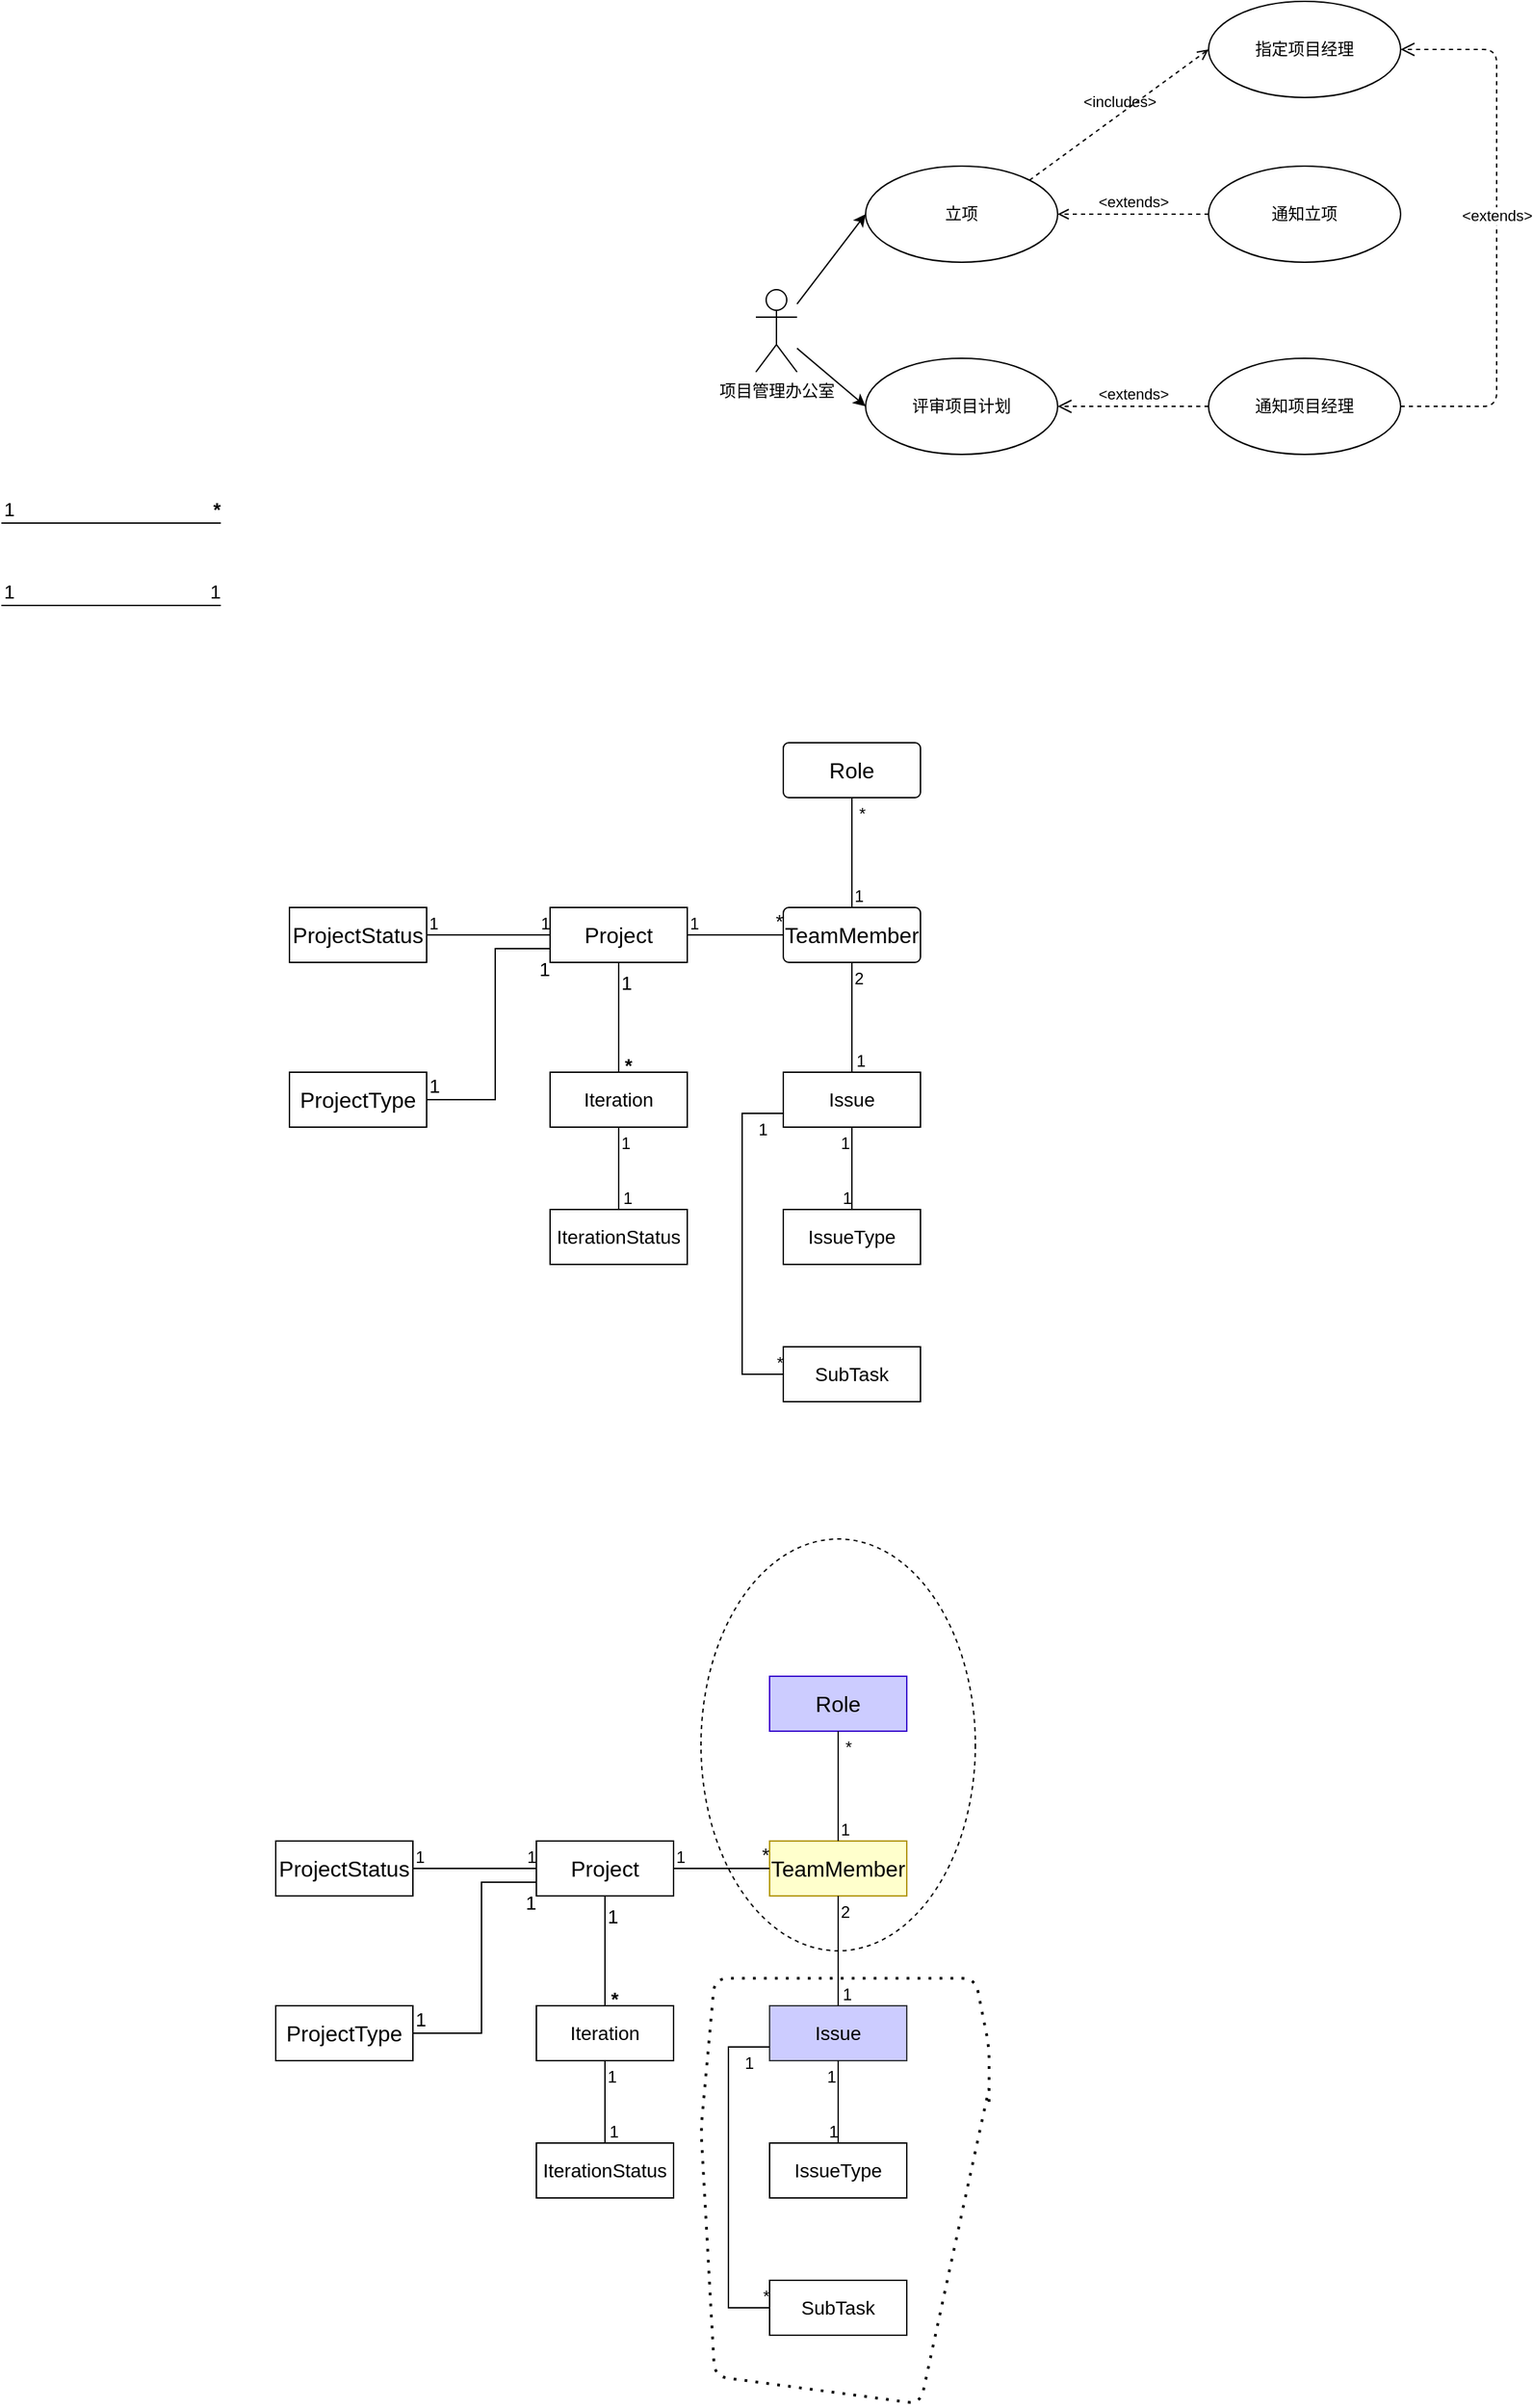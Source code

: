 <mxfile version="14.9.6" type="device"><diagram id="eUNLKxni05ALFvXUiotC" name="第 1 页"><mxGraphModel dx="1576" dy="1215" grid="1" gridSize="10" guides="1" tooltips="1" connect="1" arrows="1" fold="1" page="1" pageScale="1" pageWidth="827" pageHeight="1169" background="none" math="0" shadow="0"><root><mxCell id="0"/><mxCell id="1" parent="0"/><mxCell id="SAubdX-YtG4KK8NmDJ4L-1" value="项目管理办公室" style="shape=umlActor;verticalLabelPosition=bottom;verticalAlign=top;html=1;" vertex="1" parent="1"><mxGeometry x="220" y="700" width="30" height="60" as="geometry"/></mxCell><mxCell id="SAubdX-YtG4KK8NmDJ4L-2" value="立项" style="ellipse;whiteSpace=wrap;html=1;" vertex="1" parent="1"><mxGeometry x="300" y="610" width="140" height="70" as="geometry"/></mxCell><mxCell id="SAubdX-YtG4KK8NmDJ4L-3" value="评审项目计划" style="ellipse;whiteSpace=wrap;html=1;" vertex="1" parent="1"><mxGeometry x="300" y="750" width="140" height="70" as="geometry"/></mxCell><mxCell id="SAubdX-YtG4KK8NmDJ4L-4" value="&amp;lt;extends&amp;gt;" style="html=1;verticalAlign=bottom;labelBackgroundColor=none;endArrow=open;endFill=0;dashed=1;exitX=0;exitY=0.5;exitDx=0;exitDy=0;entryX=1;entryY=0.5;entryDx=0;entryDy=0;" edge="1" parent="1" source="SAubdX-YtG4KK8NmDJ4L-11" target="SAubdX-YtG4KK8NmDJ4L-2"><mxGeometry width="160" relative="1" as="geometry"><mxPoint x="539" y="635" as="sourcePoint"/><mxPoint x="439" y="635" as="targetPoint"/></mxGeometry></mxCell><mxCell id="SAubdX-YtG4KK8NmDJ4L-7" value="" style="endArrow=classic;html=1;entryX=0;entryY=0.5;entryDx=0;entryDy=0;" edge="1" parent="1" source="SAubdX-YtG4KK8NmDJ4L-1" target="SAubdX-YtG4KK8NmDJ4L-2"><mxGeometry width="50" height="50" relative="1" as="geometry"><mxPoint x="220" y="730" as="sourcePoint"/><mxPoint x="340" y="640" as="targetPoint"/></mxGeometry></mxCell><mxCell id="SAubdX-YtG4KK8NmDJ4L-8" value="" style="endArrow=classic;html=1;entryX=0;entryY=0.5;entryDx=0;entryDy=0;" edge="1" parent="1" source="SAubdX-YtG4KK8NmDJ4L-1" target="SAubdX-YtG4KK8NmDJ4L-3"><mxGeometry width="50" height="50" relative="1" as="geometry"><mxPoint x="230" y="730" as="sourcePoint"/><mxPoint x="440" y="670" as="targetPoint"/></mxGeometry></mxCell><mxCell id="SAubdX-YtG4KK8NmDJ4L-11" value="通知立项" style="ellipse;whiteSpace=wrap;html=1;" vertex="1" parent="1"><mxGeometry x="550" y="610" width="140" height="70" as="geometry"/></mxCell><mxCell id="SAubdX-YtG4KK8NmDJ4L-12" value="指定项目经理" style="ellipse;whiteSpace=wrap;html=1;" vertex="1" parent="1"><mxGeometry x="550" y="490" width="140" height="70" as="geometry"/></mxCell><mxCell id="SAubdX-YtG4KK8NmDJ4L-13" value="通知项目经理" style="ellipse;whiteSpace=wrap;html=1;" vertex="1" parent="1"><mxGeometry x="550" y="750" width="140" height="70" as="geometry"/></mxCell><mxCell id="SAubdX-YtG4KK8NmDJ4L-16" value="&amp;lt;extends&amp;gt;" style="html=1;verticalAlign=bottom;endArrow=open;dashed=1;endSize=8;exitX=0;exitY=0.5;exitDx=0;exitDy=0;entryX=1;entryY=0.5;entryDx=0;entryDy=0;" edge="1" parent="1" source="SAubdX-YtG4KK8NmDJ4L-13" target="SAubdX-YtG4KK8NmDJ4L-3"><mxGeometry relative="1" as="geometry"><mxPoint x="450" y="690" as="sourcePoint"/><mxPoint x="370" y="690" as="targetPoint"/></mxGeometry></mxCell><mxCell id="SAubdX-YtG4KK8NmDJ4L-18" value="&amp;lt;extends&amp;gt;" style="html=1;verticalAlign=bottom;endArrow=open;dashed=1;endSize=8;exitX=1;exitY=0.5;exitDx=0;exitDy=0;entryX=1;entryY=0.5;entryDx=0;entryDy=0;" edge="1" parent="1" source="SAubdX-YtG4KK8NmDJ4L-13" target="SAubdX-YtG4KK8NmDJ4L-12"><mxGeometry relative="1" as="geometry"><mxPoint x="450" y="690" as="sourcePoint"/><mxPoint x="370" y="690" as="targetPoint"/><Array as="points"><mxPoint x="760" y="785"/><mxPoint x="760" y="525"/></Array></mxGeometry></mxCell><mxCell id="SAubdX-YtG4KK8NmDJ4L-19" value="&amp;lt;includes&amp;gt;" style="html=1;verticalAlign=bottom;labelBackgroundColor=none;endArrow=open;endFill=0;dashed=1;exitX=1;exitY=0;exitDx=0;exitDy=0;entryX=0;entryY=0.5;entryDx=0;entryDy=0;" edge="1" parent="1" source="SAubdX-YtG4KK8NmDJ4L-2" target="SAubdX-YtG4KK8NmDJ4L-12"><mxGeometry width="160" relative="1" as="geometry"><mxPoint x="380" y="470" as="sourcePoint"/><mxPoint x="280" y="470" as="targetPoint"/></mxGeometry></mxCell><mxCell id="SAubdX-YtG4KK8NmDJ4L-20" value="TeamMember" style="rounded=1;arcSize=10;whiteSpace=wrap;html=1;align=center;fontSize=16;" vertex="1" parent="1"><mxGeometry x="240" y="1150" width="100" height="40" as="geometry"/></mxCell><mxCell id="SAubdX-YtG4KK8NmDJ4L-21" value="Role" style="rounded=1;arcSize=10;whiteSpace=wrap;html=1;align=center;fontSize=16;" vertex="1" parent="1"><mxGeometry x="240" y="1030" width="100" height="40" as="geometry"/></mxCell><mxCell id="SAubdX-YtG4KK8NmDJ4L-23" value="" style="endArrow=none;html=1;rounded=0;fontSize=16;exitX=0.5;exitY=0;exitDx=0;exitDy=0;entryX=0.5;entryY=1;entryDx=0;entryDy=0;" edge="1" parent="1" source="SAubdX-YtG4KK8NmDJ4L-20" target="SAubdX-YtG4KK8NmDJ4L-21"><mxGeometry relative="1" as="geometry"><mxPoint x="390" y="1330" as="sourcePoint"/><mxPoint x="550" y="1330" as="targetPoint"/></mxGeometry></mxCell><mxCell id="SAubdX-YtG4KK8NmDJ4L-24" value="1" style="resizable=0;html=1;align=left;verticalAlign=bottom;" connectable="0" vertex="1" parent="SAubdX-YtG4KK8NmDJ4L-23"><mxGeometry x="-1" relative="1" as="geometry"/></mxCell><mxCell id="SAubdX-YtG4KK8NmDJ4L-25" value="*" style="resizable=0;html=1;align=right;verticalAlign=bottom;" connectable="0" vertex="1" parent="SAubdX-YtG4KK8NmDJ4L-23"><mxGeometry x="1" relative="1" as="geometry"><mxPoint x="10" y="20" as="offset"/></mxGeometry></mxCell><mxCell id="SAubdX-YtG4KK8NmDJ4L-26" value="Project" style="whiteSpace=wrap;html=1;align=center;fontSize=16;" vertex="1" parent="1"><mxGeometry x="70" y="1150" width="100" height="40" as="geometry"/></mxCell><mxCell id="SAubdX-YtG4KK8NmDJ4L-27" value="ProjectStatus" style="whiteSpace=wrap;html=1;align=center;fontSize=16;" vertex="1" parent="1"><mxGeometry x="-120" y="1150" width="100" height="40" as="geometry"/></mxCell><mxCell id="SAubdX-YtG4KK8NmDJ4L-28" value="ProjectType" style="whiteSpace=wrap;html=1;align=center;fontSize=16;" vertex="1" parent="1"><mxGeometry x="-120" y="1270" width="100" height="40" as="geometry"/></mxCell><mxCell id="SAubdX-YtG4KK8NmDJ4L-29" value="" style="endArrow=none;html=1;rounded=0;fontSize=16;entryX=0;entryY=0.5;entryDx=0;entryDy=0;exitX=1;exitY=0.5;exitDx=0;exitDy=0;" edge="1" parent="1" source="SAubdX-YtG4KK8NmDJ4L-27" target="SAubdX-YtG4KK8NmDJ4L-26"><mxGeometry relative="1" as="geometry"><mxPoint x="-80" y="1130" as="sourcePoint"/><mxPoint x="80" y="1130" as="targetPoint"/></mxGeometry></mxCell><mxCell id="SAubdX-YtG4KK8NmDJ4L-30" value="1" style="resizable=0;html=1;align=left;verticalAlign=bottom;" connectable="0" vertex="1" parent="SAubdX-YtG4KK8NmDJ4L-29"><mxGeometry x="-1" relative="1" as="geometry"/></mxCell><mxCell id="SAubdX-YtG4KK8NmDJ4L-31" value="1" style="resizable=0;html=1;align=right;verticalAlign=bottom;" connectable="0" vertex="1" parent="SAubdX-YtG4KK8NmDJ4L-29"><mxGeometry x="1" relative="1" as="geometry"/></mxCell><mxCell id="SAubdX-YtG4KK8NmDJ4L-35" value="" style="endArrow=none;html=1;rounded=0;fontSize=16;entryX=0;entryY=0.5;entryDx=0;entryDy=0;exitX=1;exitY=0.5;exitDx=0;exitDy=0;" edge="1" parent="1" source="SAubdX-YtG4KK8NmDJ4L-26" target="SAubdX-YtG4KK8NmDJ4L-20"><mxGeometry relative="1" as="geometry"><mxPoint x="-80" y="1130" as="sourcePoint"/><mxPoint x="80" y="1130" as="targetPoint"/></mxGeometry></mxCell><mxCell id="SAubdX-YtG4KK8NmDJ4L-36" value="1" style="resizable=0;html=1;align=left;verticalAlign=bottom;fontSize=12;" connectable="0" vertex="1" parent="SAubdX-YtG4KK8NmDJ4L-35"><mxGeometry x="-1" relative="1" as="geometry"/></mxCell><mxCell id="SAubdX-YtG4KK8NmDJ4L-37" value="*" style="resizable=0;html=1;align=right;verticalAlign=bottom;fontSize=14;" connectable="0" vertex="1" parent="SAubdX-YtG4KK8NmDJ4L-35"><mxGeometry x="1" relative="1" as="geometry"/></mxCell><mxCell id="SAubdX-YtG4KK8NmDJ4L-38" value="" style="endArrow=none;html=1;rounded=0;fontSize=14;" edge="1" parent="1"><mxGeometry relative="1" as="geometry"><mxPoint x="-330" y="870" as="sourcePoint"/><mxPoint x="-170" y="870" as="targetPoint"/></mxGeometry></mxCell><mxCell id="SAubdX-YtG4KK8NmDJ4L-39" value="1" style="resizable=0;html=1;align=left;verticalAlign=bottom;fontSize=14;" connectable="0" vertex="1" parent="SAubdX-YtG4KK8NmDJ4L-38"><mxGeometry x="-1" relative="1" as="geometry"/></mxCell><mxCell id="SAubdX-YtG4KK8NmDJ4L-40" value="*" style="resizable=0;html=1;align=right;verticalAlign=bottom;fontSize=14;fontStyle=1" connectable="0" vertex="1" parent="SAubdX-YtG4KK8NmDJ4L-38"><mxGeometry x="1" relative="1" as="geometry"/></mxCell><mxCell id="SAubdX-YtG4KK8NmDJ4L-41" value="" style="endArrow=none;html=1;rounded=0;fontSize=14;" edge="1" parent="1"><mxGeometry relative="1" as="geometry"><mxPoint x="-330" y="930" as="sourcePoint"/><mxPoint x="-170" y="930" as="targetPoint"/></mxGeometry></mxCell><mxCell id="SAubdX-YtG4KK8NmDJ4L-42" value="1" style="resizable=0;html=1;align=left;verticalAlign=bottom;fontSize=14;" connectable="0" vertex="1" parent="SAubdX-YtG4KK8NmDJ4L-41"><mxGeometry x="-1" relative="1" as="geometry"/></mxCell><mxCell id="SAubdX-YtG4KK8NmDJ4L-43" value="1" style="resizable=0;html=1;align=right;verticalAlign=bottom;fontSize=14;fontStyle=0" connectable="0" vertex="1" parent="SAubdX-YtG4KK8NmDJ4L-41"><mxGeometry x="1" relative="1" as="geometry"/></mxCell><mxCell id="SAubdX-YtG4KK8NmDJ4L-46" value="" style="endArrow=none;html=1;rounded=0;fontSize=14;exitX=1;exitY=0.5;exitDx=0;exitDy=0;entryX=0;entryY=0.75;entryDx=0;entryDy=0;" edge="1" parent="1" source="SAubdX-YtG4KK8NmDJ4L-28" target="SAubdX-YtG4KK8NmDJ4L-26"><mxGeometry relative="1" as="geometry"><mxPoint x="50" y="1289.5" as="sourcePoint"/><mxPoint x="210" y="1289.5" as="targetPoint"/><Array as="points"><mxPoint x="30" y="1290"/><mxPoint x="30" y="1180"/></Array></mxGeometry></mxCell><mxCell id="SAubdX-YtG4KK8NmDJ4L-47" value="1" style="resizable=0;html=1;align=left;verticalAlign=bottom;fontSize=14;" connectable="0" vertex="1" parent="SAubdX-YtG4KK8NmDJ4L-46"><mxGeometry x="-1" relative="1" as="geometry"/></mxCell><mxCell id="SAubdX-YtG4KK8NmDJ4L-48" value="1" style="resizable=0;html=1;align=right;verticalAlign=top;fontSize=14;fontStyle=0" connectable="0" vertex="1" parent="SAubdX-YtG4KK8NmDJ4L-46"><mxGeometry x="1" relative="1" as="geometry"/></mxCell><mxCell id="SAubdX-YtG4KK8NmDJ4L-49" value="Iteration" style="whiteSpace=wrap;html=1;align=center;fontSize=14;" vertex="1" parent="1"><mxGeometry x="70" y="1270" width="100" height="40" as="geometry"/></mxCell><mxCell id="SAubdX-YtG4KK8NmDJ4L-50" value="" style="endArrow=none;html=1;rounded=0;fontSize=14;entryX=0.5;entryY=0;entryDx=0;entryDy=0;exitX=0.5;exitY=1;exitDx=0;exitDy=0;" edge="1" parent="1" source="SAubdX-YtG4KK8NmDJ4L-26" target="SAubdX-YtG4KK8NmDJ4L-49"><mxGeometry relative="1" as="geometry"><mxPoint x="-320" y="880" as="sourcePoint"/><mxPoint x="-160" y="880" as="targetPoint"/></mxGeometry></mxCell><mxCell id="SAubdX-YtG4KK8NmDJ4L-51" value="1" style="resizable=0;html=1;align=left;verticalAlign=top;fontSize=14;" connectable="0" vertex="1" parent="SAubdX-YtG4KK8NmDJ4L-50"><mxGeometry x="-1" relative="1" as="geometry"/></mxCell><mxCell id="SAubdX-YtG4KK8NmDJ4L-52" value="*" style="resizable=0;html=1;align=right;verticalAlign=top;fontSize=14;fontStyle=1" connectable="0" vertex="1" parent="SAubdX-YtG4KK8NmDJ4L-50"><mxGeometry x="1" relative="1" as="geometry"><mxPoint x="10" y="-20" as="offset"/></mxGeometry></mxCell><mxCell id="SAubdX-YtG4KK8NmDJ4L-53" value="IterationStatus" style="whiteSpace=wrap;html=1;align=center;fontSize=14;" vertex="1" parent="1"><mxGeometry x="70" y="1370" width="100" height="40" as="geometry"/></mxCell><mxCell id="SAubdX-YtG4KK8NmDJ4L-55" value="" style="endArrow=none;html=1;rounded=0;fontSize=14;strokeColor=#000000;exitX=0.5;exitY=1;exitDx=0;exitDy=0;entryX=0.5;entryY=0;entryDx=0;entryDy=0;" edge="1" parent="1" source="SAubdX-YtG4KK8NmDJ4L-49" target="SAubdX-YtG4KK8NmDJ4L-53"><mxGeometry relative="1" as="geometry"><mxPoint x="-80" y="1330" as="sourcePoint"/><mxPoint x="80" y="1330" as="targetPoint"/></mxGeometry></mxCell><mxCell id="SAubdX-YtG4KK8NmDJ4L-56" value="1" style="resizable=0;html=1;align=left;verticalAlign=bottom;" connectable="0" vertex="1" parent="SAubdX-YtG4KK8NmDJ4L-55"><mxGeometry x="-1" relative="1" as="geometry"><mxPoint y="20" as="offset"/></mxGeometry></mxCell><mxCell id="SAubdX-YtG4KK8NmDJ4L-57" value="1" style="resizable=0;html=1;align=right;verticalAlign=bottom;" connectable="0" vertex="1" parent="SAubdX-YtG4KK8NmDJ4L-55"><mxGeometry x="1" relative="1" as="geometry"><mxPoint x="10" as="offset"/></mxGeometry></mxCell><mxCell id="SAubdX-YtG4KK8NmDJ4L-58" value="Issue" style="whiteSpace=wrap;html=1;align=center;fontSize=14;" vertex="1" parent="1"><mxGeometry x="240" y="1270" width="100" height="40" as="geometry"/></mxCell><mxCell id="SAubdX-YtG4KK8NmDJ4L-59" value="" style="endArrow=none;html=1;rounded=0;fontSize=14;strokeColor=#000000;exitX=0.5;exitY=1;exitDx=0;exitDy=0;entryX=0.5;entryY=0;entryDx=0;entryDy=0;" edge="1" parent="1" source="SAubdX-YtG4KK8NmDJ4L-20" target="SAubdX-YtG4KK8NmDJ4L-58"><mxGeometry relative="1" as="geometry"><mxPoint x="-80" y="1330" as="sourcePoint"/><mxPoint x="80" y="1330" as="targetPoint"/></mxGeometry></mxCell><mxCell id="SAubdX-YtG4KK8NmDJ4L-60" value="2" style="resizable=0;html=1;align=left;verticalAlign=bottom;" connectable="0" vertex="1" parent="SAubdX-YtG4KK8NmDJ4L-59"><mxGeometry x="-1" relative="1" as="geometry"><mxPoint y="20" as="offset"/></mxGeometry></mxCell><mxCell id="SAubdX-YtG4KK8NmDJ4L-61" value="1" style="resizable=0;html=1;align=right;verticalAlign=bottom;" connectable="0" vertex="1" parent="SAubdX-YtG4KK8NmDJ4L-59"><mxGeometry x="1" relative="1" as="geometry"><mxPoint x="10" as="offset"/></mxGeometry></mxCell><mxCell id="SAubdX-YtG4KK8NmDJ4L-62" value="IssueType" style="whiteSpace=wrap;html=1;align=center;fontSize=14;" vertex="1" parent="1"><mxGeometry x="240" y="1370" width="100" height="40" as="geometry"/></mxCell><mxCell id="SAubdX-YtG4KK8NmDJ4L-63" value="SubTask" style="whiteSpace=wrap;html=1;align=center;fontSize=14;" vertex="1" parent="1"><mxGeometry x="240" y="1470" width="100" height="40" as="geometry"/></mxCell><mxCell id="SAubdX-YtG4KK8NmDJ4L-64" value="" style="endArrow=none;html=1;rounded=0;fontSize=14;strokeColor=#000000;exitX=0.5;exitY=1;exitDx=0;exitDy=0;entryX=0.5;entryY=0;entryDx=0;entryDy=0;" edge="1" parent="1" source="SAubdX-YtG4KK8NmDJ4L-58" target="SAubdX-YtG4KK8NmDJ4L-62"><mxGeometry relative="1" as="geometry"><mxPoint x="-10" y="1430" as="sourcePoint"/><mxPoint x="150" y="1430" as="targetPoint"/></mxGeometry></mxCell><mxCell id="SAubdX-YtG4KK8NmDJ4L-65" value="1" style="resizable=0;html=1;align=left;verticalAlign=bottom;" connectable="0" vertex="1" parent="SAubdX-YtG4KK8NmDJ4L-64"><mxGeometry x="-1" relative="1" as="geometry"><mxPoint x="-10" y="20" as="offset"/></mxGeometry></mxCell><mxCell id="SAubdX-YtG4KK8NmDJ4L-66" value="1" style="resizable=0;html=1;align=right;verticalAlign=bottom;" connectable="0" vertex="1" parent="SAubdX-YtG4KK8NmDJ4L-64"><mxGeometry x="1" relative="1" as="geometry"/></mxCell><mxCell id="SAubdX-YtG4KK8NmDJ4L-67" value="" style="endArrow=none;html=1;rounded=0;fontSize=14;strokeColor=#000000;exitX=0;exitY=0.75;exitDx=0;exitDy=0;entryX=0;entryY=0.5;entryDx=0;entryDy=0;" edge="1" parent="1" source="SAubdX-YtG4KK8NmDJ4L-58" target="SAubdX-YtG4KK8NmDJ4L-63"><mxGeometry relative="1" as="geometry"><mxPoint x="-10" y="1430" as="sourcePoint"/><mxPoint x="150" y="1430" as="targetPoint"/><Array as="points"><mxPoint x="210" y="1300"/><mxPoint x="210" y="1490"/></Array></mxGeometry></mxCell><mxCell id="SAubdX-YtG4KK8NmDJ4L-68" value="1" style="resizable=0;html=1;align=left;verticalAlign=bottom;" connectable="0" vertex="1" parent="SAubdX-YtG4KK8NmDJ4L-67"><mxGeometry x="-1" relative="1" as="geometry"><mxPoint x="-20" y="20" as="offset"/></mxGeometry></mxCell><mxCell id="SAubdX-YtG4KK8NmDJ4L-69" value="*" style="resizable=0;html=1;align=right;verticalAlign=bottom;" connectable="0" vertex="1" parent="SAubdX-YtG4KK8NmDJ4L-67"><mxGeometry x="1" relative="1" as="geometry"/></mxCell><mxCell id="SAubdX-YtG4KK8NmDJ4L-107" value="TeamMember" style="rounded=0;arcSize=10;whiteSpace=wrap;html=1;align=center;fontSize=16;strokeColor=#B09500;fillColor=#FFFFCC;" vertex="1" parent="1"><mxGeometry x="230" y="1830" width="100" height="40" as="geometry"/></mxCell><mxCell id="SAubdX-YtG4KK8NmDJ4L-108" value="Role" style="rounded=0;arcSize=10;whiteSpace=wrap;html=1;align=center;fontSize=16;strokeColor=#3700CC;fillColor=#CCCCFF;" vertex="1" parent="1"><mxGeometry x="230" y="1710" width="100" height="40" as="geometry"/></mxCell><mxCell id="SAubdX-YtG4KK8NmDJ4L-109" value="" style="endArrow=none;html=1;rounded=0;fontSize=16;exitX=0.5;exitY=0;exitDx=0;exitDy=0;entryX=0.5;entryY=1;entryDx=0;entryDy=0;" edge="1" parent="1" source="SAubdX-YtG4KK8NmDJ4L-107" target="SAubdX-YtG4KK8NmDJ4L-108"><mxGeometry relative="1" as="geometry"><mxPoint x="380" y="2010" as="sourcePoint"/><mxPoint x="540" y="2010" as="targetPoint"/></mxGeometry></mxCell><mxCell id="SAubdX-YtG4KK8NmDJ4L-110" value="1" style="resizable=0;html=1;align=left;verticalAlign=bottom;" connectable="0" vertex="1" parent="SAubdX-YtG4KK8NmDJ4L-109"><mxGeometry x="-1" relative="1" as="geometry"/></mxCell><mxCell id="SAubdX-YtG4KK8NmDJ4L-111" value="*" style="resizable=0;html=1;align=right;verticalAlign=bottom;" connectable="0" vertex="1" parent="SAubdX-YtG4KK8NmDJ4L-109"><mxGeometry x="1" relative="1" as="geometry"><mxPoint x="10" y="20" as="offset"/></mxGeometry></mxCell><mxCell id="SAubdX-YtG4KK8NmDJ4L-112" value="Project" style="whiteSpace=wrap;html=1;align=center;fontSize=16;" vertex="1" parent="1"><mxGeometry x="60" y="1830" width="100" height="40" as="geometry"/></mxCell><mxCell id="SAubdX-YtG4KK8NmDJ4L-113" value="ProjectStatus" style="whiteSpace=wrap;html=1;align=center;fontSize=16;" vertex="1" parent="1"><mxGeometry x="-130" y="1830" width="100" height="40" as="geometry"/></mxCell><mxCell id="SAubdX-YtG4KK8NmDJ4L-114" value="ProjectType" style="whiteSpace=wrap;html=1;align=center;fontSize=16;" vertex="1" parent="1"><mxGeometry x="-130" y="1950" width="100" height="40" as="geometry"/></mxCell><mxCell id="SAubdX-YtG4KK8NmDJ4L-115" value="" style="endArrow=none;html=1;rounded=0;fontSize=16;entryX=0;entryY=0.5;entryDx=0;entryDy=0;exitX=1;exitY=0.5;exitDx=0;exitDy=0;" edge="1" parent="1" source="SAubdX-YtG4KK8NmDJ4L-113" target="SAubdX-YtG4KK8NmDJ4L-112"><mxGeometry relative="1" as="geometry"><mxPoint x="-90" y="1810" as="sourcePoint"/><mxPoint x="70" y="1810" as="targetPoint"/></mxGeometry></mxCell><mxCell id="SAubdX-YtG4KK8NmDJ4L-116" value="1" style="resizable=0;html=1;align=left;verticalAlign=bottom;" connectable="0" vertex="1" parent="SAubdX-YtG4KK8NmDJ4L-115"><mxGeometry x="-1" relative="1" as="geometry"/></mxCell><mxCell id="SAubdX-YtG4KK8NmDJ4L-117" value="1" style="resizable=0;html=1;align=right;verticalAlign=bottom;" connectable="0" vertex="1" parent="SAubdX-YtG4KK8NmDJ4L-115"><mxGeometry x="1" relative="1" as="geometry"/></mxCell><mxCell id="SAubdX-YtG4KK8NmDJ4L-118" value="" style="endArrow=none;html=1;rounded=0;fontSize=16;entryX=0;entryY=0.5;entryDx=0;entryDy=0;exitX=1;exitY=0.5;exitDx=0;exitDy=0;" edge="1" parent="1" source="SAubdX-YtG4KK8NmDJ4L-112" target="SAubdX-YtG4KK8NmDJ4L-107"><mxGeometry relative="1" as="geometry"><mxPoint x="-90" y="1810" as="sourcePoint"/><mxPoint x="70" y="1810" as="targetPoint"/></mxGeometry></mxCell><mxCell id="SAubdX-YtG4KK8NmDJ4L-119" value="1" style="resizable=0;html=1;align=left;verticalAlign=bottom;fontSize=12;" connectable="0" vertex="1" parent="SAubdX-YtG4KK8NmDJ4L-118"><mxGeometry x="-1" relative="1" as="geometry"/></mxCell><mxCell id="SAubdX-YtG4KK8NmDJ4L-120" value="*" style="resizable=0;html=1;align=right;verticalAlign=bottom;fontSize=14;" connectable="0" vertex="1" parent="SAubdX-YtG4KK8NmDJ4L-118"><mxGeometry x="1" relative="1" as="geometry"/></mxCell><mxCell id="SAubdX-YtG4KK8NmDJ4L-121" value="" style="endArrow=none;html=1;rounded=0;fontSize=14;exitX=1;exitY=0.5;exitDx=0;exitDy=0;entryX=0;entryY=0.75;entryDx=0;entryDy=0;" edge="1" parent="1" source="SAubdX-YtG4KK8NmDJ4L-114" target="SAubdX-YtG4KK8NmDJ4L-112"><mxGeometry relative="1" as="geometry"><mxPoint x="40" y="1969.5" as="sourcePoint"/><mxPoint x="200" y="1969.5" as="targetPoint"/><Array as="points"><mxPoint x="20" y="1970"/><mxPoint x="20" y="1860"/></Array></mxGeometry></mxCell><mxCell id="SAubdX-YtG4KK8NmDJ4L-122" value="1" style="resizable=0;html=1;align=left;verticalAlign=bottom;fontSize=14;" connectable="0" vertex="1" parent="SAubdX-YtG4KK8NmDJ4L-121"><mxGeometry x="-1" relative="1" as="geometry"/></mxCell><mxCell id="SAubdX-YtG4KK8NmDJ4L-123" value="1" style="resizable=0;html=1;align=right;verticalAlign=top;fontSize=14;fontStyle=0" connectable="0" vertex="1" parent="SAubdX-YtG4KK8NmDJ4L-121"><mxGeometry x="1" relative="1" as="geometry"/></mxCell><mxCell id="SAubdX-YtG4KK8NmDJ4L-124" value="Iteration" style="whiteSpace=wrap;html=1;align=center;fontSize=14;" vertex="1" parent="1"><mxGeometry x="60" y="1950" width="100" height="40" as="geometry"/></mxCell><mxCell id="SAubdX-YtG4KK8NmDJ4L-125" value="" style="endArrow=none;html=1;rounded=0;fontSize=14;entryX=0.5;entryY=0;entryDx=0;entryDy=0;exitX=0.5;exitY=1;exitDx=0;exitDy=0;" edge="1" parent="1" source="SAubdX-YtG4KK8NmDJ4L-112" target="SAubdX-YtG4KK8NmDJ4L-124"><mxGeometry relative="1" as="geometry"><mxPoint x="-330" y="1560" as="sourcePoint"/><mxPoint x="-170" y="1560" as="targetPoint"/></mxGeometry></mxCell><mxCell id="SAubdX-YtG4KK8NmDJ4L-126" value="1" style="resizable=0;html=1;align=left;verticalAlign=top;fontSize=14;" connectable="0" vertex="1" parent="SAubdX-YtG4KK8NmDJ4L-125"><mxGeometry x="-1" relative="1" as="geometry"/></mxCell><mxCell id="SAubdX-YtG4KK8NmDJ4L-127" value="*" style="resizable=0;html=1;align=right;verticalAlign=top;fontSize=14;fontStyle=1" connectable="0" vertex="1" parent="SAubdX-YtG4KK8NmDJ4L-125"><mxGeometry x="1" relative="1" as="geometry"><mxPoint x="10" y="-20" as="offset"/></mxGeometry></mxCell><mxCell id="SAubdX-YtG4KK8NmDJ4L-128" value="IterationStatus" style="whiteSpace=wrap;html=1;align=center;fontSize=14;" vertex="1" parent="1"><mxGeometry x="60" y="2050" width="100" height="40" as="geometry"/></mxCell><mxCell id="SAubdX-YtG4KK8NmDJ4L-129" value="" style="endArrow=none;html=1;rounded=0;fontSize=14;strokeColor=#000000;exitX=0.5;exitY=1;exitDx=0;exitDy=0;entryX=0.5;entryY=0;entryDx=0;entryDy=0;" edge="1" parent="1" source="SAubdX-YtG4KK8NmDJ4L-124" target="SAubdX-YtG4KK8NmDJ4L-128"><mxGeometry relative="1" as="geometry"><mxPoint x="-90" y="2010" as="sourcePoint"/><mxPoint x="70" y="2010" as="targetPoint"/></mxGeometry></mxCell><mxCell id="SAubdX-YtG4KK8NmDJ4L-130" value="1" style="resizable=0;html=1;align=left;verticalAlign=bottom;" connectable="0" vertex="1" parent="SAubdX-YtG4KK8NmDJ4L-129"><mxGeometry x="-1" relative="1" as="geometry"><mxPoint y="20" as="offset"/></mxGeometry></mxCell><mxCell id="SAubdX-YtG4KK8NmDJ4L-131" value="1" style="resizable=0;html=1;align=right;verticalAlign=bottom;" connectable="0" vertex="1" parent="SAubdX-YtG4KK8NmDJ4L-129"><mxGeometry x="1" relative="1" as="geometry"><mxPoint x="10" as="offset"/></mxGeometry></mxCell><mxCell id="SAubdX-YtG4KK8NmDJ4L-132" value="Issue" style="whiteSpace=wrap;html=1;align=center;fontSize=14;strokeColor=#36393d;fillColor=#CCCCFF;" vertex="1" parent="1"><mxGeometry x="230" y="1950" width="100" height="40" as="geometry"/></mxCell><mxCell id="SAubdX-YtG4KK8NmDJ4L-133" value="" style="endArrow=none;html=1;rounded=0;fontSize=14;strokeColor=#000000;exitX=0.5;exitY=1;exitDx=0;exitDy=0;entryX=0.5;entryY=0;entryDx=0;entryDy=0;" edge="1" parent="1" source="SAubdX-YtG4KK8NmDJ4L-107" target="SAubdX-YtG4KK8NmDJ4L-132"><mxGeometry relative="1" as="geometry"><mxPoint x="-90" y="2010" as="sourcePoint"/><mxPoint x="70" y="2010" as="targetPoint"/></mxGeometry></mxCell><mxCell id="SAubdX-YtG4KK8NmDJ4L-134" value="2" style="resizable=0;html=1;align=left;verticalAlign=bottom;" connectable="0" vertex="1" parent="SAubdX-YtG4KK8NmDJ4L-133"><mxGeometry x="-1" relative="1" as="geometry"><mxPoint y="20" as="offset"/></mxGeometry></mxCell><mxCell id="SAubdX-YtG4KK8NmDJ4L-135" value="1" style="resizable=0;html=1;align=right;verticalAlign=bottom;" connectable="0" vertex="1" parent="SAubdX-YtG4KK8NmDJ4L-133"><mxGeometry x="1" relative="1" as="geometry"><mxPoint x="10" as="offset"/></mxGeometry></mxCell><mxCell id="SAubdX-YtG4KK8NmDJ4L-136" value="IssueType" style="whiteSpace=wrap;html=1;align=center;fontSize=14;" vertex="1" parent="1"><mxGeometry x="230" y="2050" width="100" height="40" as="geometry"/></mxCell><mxCell id="SAubdX-YtG4KK8NmDJ4L-137" value="SubTask" style="whiteSpace=wrap;html=1;align=center;fontSize=14;" vertex="1" parent="1"><mxGeometry x="230" y="2150" width="100" height="40" as="geometry"/></mxCell><mxCell id="SAubdX-YtG4KK8NmDJ4L-138" value="" style="endArrow=none;html=1;rounded=0;fontSize=14;strokeColor=#000000;exitX=0.5;exitY=1;exitDx=0;exitDy=0;entryX=0.5;entryY=0;entryDx=0;entryDy=0;" edge="1" parent="1" source="SAubdX-YtG4KK8NmDJ4L-132" target="SAubdX-YtG4KK8NmDJ4L-136"><mxGeometry relative="1" as="geometry"><mxPoint x="-20" y="2110" as="sourcePoint"/><mxPoint x="140" y="2110" as="targetPoint"/></mxGeometry></mxCell><mxCell id="SAubdX-YtG4KK8NmDJ4L-139" value="1" style="resizable=0;html=1;align=left;verticalAlign=bottom;" connectable="0" vertex="1" parent="SAubdX-YtG4KK8NmDJ4L-138"><mxGeometry x="-1" relative="1" as="geometry"><mxPoint x="-10" y="20" as="offset"/></mxGeometry></mxCell><mxCell id="SAubdX-YtG4KK8NmDJ4L-140" value="1" style="resizable=0;html=1;align=right;verticalAlign=bottom;" connectable="0" vertex="1" parent="SAubdX-YtG4KK8NmDJ4L-138"><mxGeometry x="1" relative="1" as="geometry"/></mxCell><mxCell id="SAubdX-YtG4KK8NmDJ4L-141" value="" style="endArrow=none;html=1;rounded=0;fontSize=14;strokeColor=#000000;exitX=0;exitY=0.75;exitDx=0;exitDy=0;entryX=0;entryY=0.5;entryDx=0;entryDy=0;" edge="1" parent="1" source="SAubdX-YtG4KK8NmDJ4L-132" target="SAubdX-YtG4KK8NmDJ4L-137"><mxGeometry relative="1" as="geometry"><mxPoint x="-20" y="2110" as="sourcePoint"/><mxPoint x="140" y="2110" as="targetPoint"/><Array as="points"><mxPoint x="200" y="1980"/><mxPoint x="200" y="2170"/></Array></mxGeometry></mxCell><mxCell id="SAubdX-YtG4KK8NmDJ4L-142" value="1" style="resizable=0;html=1;align=left;verticalAlign=bottom;" connectable="0" vertex="1" parent="SAubdX-YtG4KK8NmDJ4L-141"><mxGeometry x="-1" relative="1" as="geometry"><mxPoint x="-20" y="20" as="offset"/></mxGeometry></mxCell><mxCell id="SAubdX-YtG4KK8NmDJ4L-143" value="*" style="resizable=0;html=1;align=right;verticalAlign=bottom;" connectable="0" vertex="1" parent="SAubdX-YtG4KK8NmDJ4L-141"><mxGeometry x="1" relative="1" as="geometry"/></mxCell><mxCell id="SAubdX-YtG4KK8NmDJ4L-153" value="" style="ellipse;whiteSpace=wrap;html=1;rounded=0;dashed=1;fontSize=14;fontColor=#000000;strokeWidth=1;fillColor=none;gradientDirection=south;align=right;verticalAlign=top;" vertex="1" parent="1"><mxGeometry x="180" y="1610" width="200" height="300" as="geometry"/></mxCell><mxCell id="SAubdX-YtG4KK8NmDJ4L-156" value="" style="endArrow=none;dashed=1;html=1;dashPattern=1 3;strokeWidth=2;fontSize=14;fontColor=#000000;rounded=1;" edge="1" parent="1"><mxGeometry width="50" height="50" relative="1" as="geometry"><mxPoint x="390" y="2020" as="sourcePoint"/><mxPoint x="390" y="2010" as="targetPoint"/><Array as="points"><mxPoint x="390" y="1980"/><mxPoint x="380" y="1930"/><mxPoint x="190" y="1930"/><mxPoint x="180" y="2040"/><mxPoint x="190" y="2220"/><mxPoint x="340" y="2240"/></Array></mxGeometry></mxCell></root></mxGraphModel></diagram></mxfile>